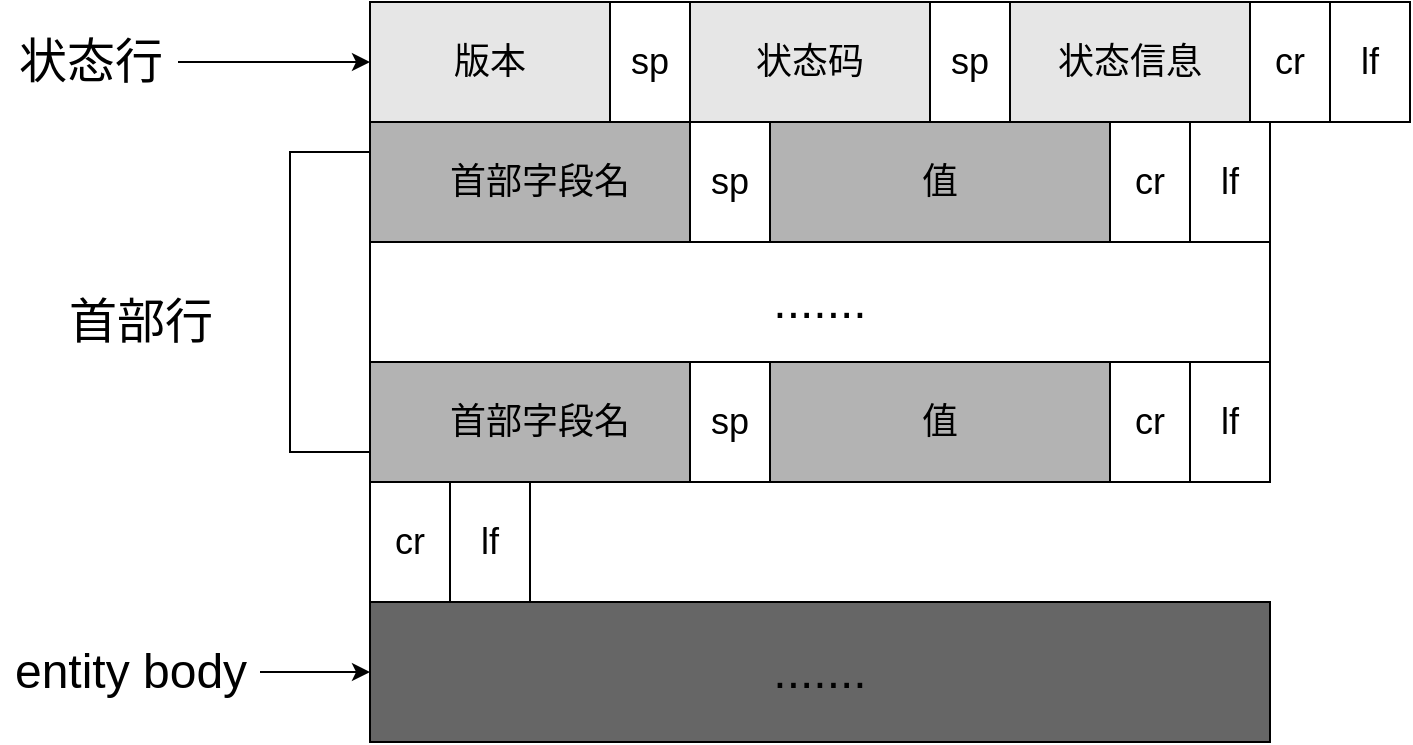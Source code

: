 <mxfile version="15.8.7" type="device"><diagram id="2M2R34vSPmbqLlevvbhi" name="Page-1"><mxGraphModel dx="1278" dy="649" grid="1" gridSize="10" guides="1" tooltips="1" connect="1" arrows="1" fold="1" page="1" pageScale="1" pageWidth="850" pageHeight="1100" math="0" shadow="0"><root><mxCell id="0"/><mxCell id="1" parent="0"/><mxCell id="BDb4oJ4ZDofH98bpzM20-1" value="&lt;font style=&quot;font-size: 18px&quot;&gt;版本&lt;/font&gt;" style="rounded=0;whiteSpace=wrap;html=1;fillColor=#E6E6E6;" vertex="1" parent="1"><mxGeometry x="280" y="120" width="120" height="60" as="geometry"/></mxCell><mxCell id="BDb4oJ4ZDofH98bpzM20-2" value="&lt;font style=&quot;font-size: 18px&quot;&gt;sp&lt;/font&gt;" style="rounded=0;whiteSpace=wrap;html=1;" vertex="1" parent="1"><mxGeometry x="400" y="120" width="40" height="60" as="geometry"/></mxCell><mxCell id="BDb4oJ4ZDofH98bpzM20-3" value="&lt;span style=&quot;font-size: 18px&quot;&gt;状态码&lt;/span&gt;" style="rounded=0;whiteSpace=wrap;html=1;fillColor=#E6E6E6;" vertex="1" parent="1"><mxGeometry x="440" y="120" width="120" height="60" as="geometry"/></mxCell><mxCell id="BDb4oJ4ZDofH98bpzM20-4" value="&lt;span style=&quot;font-size: 18px&quot;&gt;状态信息&lt;/span&gt;" style="rounded=0;whiteSpace=wrap;html=1;fillColor=#E6E6E6;" vertex="1" parent="1"><mxGeometry x="600" y="120" width="120" height="60" as="geometry"/></mxCell><mxCell id="BDb4oJ4ZDofH98bpzM20-5" value="&lt;font style=&quot;font-size: 18px&quot;&gt;sp&lt;/font&gt;" style="rounded=0;whiteSpace=wrap;html=1;" vertex="1" parent="1"><mxGeometry x="560" y="120" width="40" height="60" as="geometry"/></mxCell><mxCell id="BDb4oJ4ZDofH98bpzM20-6" value="&lt;font style=&quot;font-size: 18px&quot;&gt;cr&lt;/font&gt;" style="rounded=0;whiteSpace=wrap;html=1;" vertex="1" parent="1"><mxGeometry x="720" y="120" width="40" height="60" as="geometry"/></mxCell><mxCell id="BDb4oJ4ZDofH98bpzM20-7" value="&lt;font style=&quot;font-size: 18px&quot;&gt;lf&lt;/font&gt;" style="rounded=0;whiteSpace=wrap;html=1;" vertex="1" parent="1"><mxGeometry x="760" y="120" width="40" height="60" as="geometry"/></mxCell><mxCell id="BDb4oJ4ZDofH98bpzM20-8" value="首部字段名" style="rounded=0;whiteSpace=wrap;html=1;fontSize=18;fillColor=#B3B3B3;" vertex="1" parent="1"><mxGeometry x="280" y="180" width="170" height="60" as="geometry"/></mxCell><mxCell id="BDb4oJ4ZDofH98bpzM20-9" value="&lt;font style=&quot;font-size: 18px&quot;&gt;sp&lt;/font&gt;" style="rounded=0;whiteSpace=wrap;html=1;" vertex="1" parent="1"><mxGeometry x="440" y="180" width="40" height="60" as="geometry"/></mxCell><mxCell id="BDb4oJ4ZDofH98bpzM20-10" value="值" style="rounded=0;whiteSpace=wrap;html=1;fontSize=18;fillColor=#B3B3B3;" vertex="1" parent="1"><mxGeometry x="480" y="180" width="170" height="60" as="geometry"/></mxCell><mxCell id="BDb4oJ4ZDofH98bpzM20-11" value="&lt;font style=&quot;font-size: 18px&quot;&gt;cr&lt;/font&gt;" style="rounded=0;whiteSpace=wrap;html=1;" vertex="1" parent="1"><mxGeometry x="650" y="180" width="40" height="60" as="geometry"/></mxCell><mxCell id="BDb4oJ4ZDofH98bpzM20-12" value="&lt;font style=&quot;font-size: 18px&quot;&gt;lf&lt;/font&gt;" style="rounded=0;whiteSpace=wrap;html=1;" vertex="1" parent="1"><mxGeometry x="690" y="180" width="40" height="60" as="geometry"/></mxCell><mxCell id="BDb4oJ4ZDofH98bpzM20-13" value="首部字段名" style="rounded=0;whiteSpace=wrap;html=1;fontSize=18;fillColor=#B3B3B3;" vertex="1" parent="1"><mxGeometry x="280" y="300" width="170" height="60" as="geometry"/></mxCell><mxCell id="BDb4oJ4ZDofH98bpzM20-14" value="&lt;font style=&quot;font-size: 18px&quot;&gt;sp&lt;/font&gt;" style="rounded=0;whiteSpace=wrap;html=1;" vertex="1" parent="1"><mxGeometry x="440" y="300" width="40" height="60" as="geometry"/></mxCell><mxCell id="BDb4oJ4ZDofH98bpzM20-15" value="值" style="rounded=0;whiteSpace=wrap;html=1;fontSize=18;fillColor=#B3B3B3;" vertex="1" parent="1"><mxGeometry x="480" y="300" width="170" height="60" as="geometry"/></mxCell><mxCell id="BDb4oJ4ZDofH98bpzM20-16" value="&lt;font style=&quot;font-size: 18px&quot;&gt;cr&lt;/font&gt;" style="rounded=0;whiteSpace=wrap;html=1;" vertex="1" parent="1"><mxGeometry x="650" y="300" width="40" height="60" as="geometry"/></mxCell><mxCell id="BDb4oJ4ZDofH98bpzM20-17" value="&lt;font style=&quot;font-size: 18px&quot;&gt;lf&lt;/font&gt;" style="rounded=0;whiteSpace=wrap;html=1;" vertex="1" parent="1"><mxGeometry x="690" y="300" width="40" height="60" as="geometry"/></mxCell><mxCell id="BDb4oJ4ZDofH98bpzM20-18" value="&lt;font style=&quot;font-size: 24px&quot;&gt;.......&lt;/font&gt;" style="rounded=0;whiteSpace=wrap;html=1;" vertex="1" parent="1"><mxGeometry x="280" y="240" width="450" height="60" as="geometry"/></mxCell><mxCell id="BDb4oJ4ZDofH98bpzM20-19" value="" style="endArrow=classic;html=1;rounded=0;fontSize=24;entryX=0;entryY=0.5;entryDx=0;entryDy=0;" edge="1" parent="1" target="BDb4oJ4ZDofH98bpzM20-1"><mxGeometry width="50" height="50" relative="1" as="geometry"><mxPoint x="184" y="150" as="sourcePoint"/><mxPoint x="270" y="150" as="targetPoint"/></mxGeometry></mxCell><mxCell id="BDb4oJ4ZDofH98bpzM20-20" value="状态行" style="text;html=1;align=center;verticalAlign=middle;resizable=0;points=[];autosize=1;strokeColor=none;fillColor=none;fontSize=24;" vertex="1" parent="1"><mxGeometry x="95" y="135" width="90" height="30" as="geometry"/></mxCell><mxCell id="BDb4oJ4ZDofH98bpzM20-21" value="" style="endArrow=none;html=1;rounded=0;fontSize=24;exitX=0;exitY=0.75;exitDx=0;exitDy=0;entryX=0;entryY=0.25;entryDx=0;entryDy=0;" edge="1" parent="1" source="BDb4oJ4ZDofH98bpzM20-13" target="BDb4oJ4ZDofH98bpzM20-8"><mxGeometry width="50" height="50" relative="1" as="geometry"><mxPoint x="220" y="250" as="sourcePoint"/><mxPoint x="270" y="200" as="targetPoint"/><Array as="points"><mxPoint x="240" y="345"/><mxPoint x="240" y="195"/></Array></mxGeometry></mxCell><mxCell id="BDb4oJ4ZDofH98bpzM20-22" value="首部行" style="text;html=1;align=center;verticalAlign=middle;resizable=0;points=[];autosize=1;strokeColor=none;fillColor=none;fontSize=24;" vertex="1" parent="1"><mxGeometry x="120" y="265" width="90" height="30" as="geometry"/></mxCell><mxCell id="BDb4oJ4ZDofH98bpzM20-23" value="&lt;font style=&quot;font-size: 18px&quot;&gt;cr&lt;/font&gt;" style="rounded=0;whiteSpace=wrap;html=1;" vertex="1" parent="1"><mxGeometry x="280" y="360" width="40" height="60" as="geometry"/></mxCell><mxCell id="BDb4oJ4ZDofH98bpzM20-24" value="&lt;font style=&quot;font-size: 18px&quot;&gt;lf&lt;/font&gt;" style="rounded=0;whiteSpace=wrap;html=1;" vertex="1" parent="1"><mxGeometry x="320" y="360" width="40" height="60" as="geometry"/></mxCell><mxCell id="BDb4oJ4ZDofH98bpzM20-25" value="......." style="rounded=0;whiteSpace=wrap;html=1;fontSize=24;fillColor=#666666;" vertex="1" parent="1"><mxGeometry x="280" y="420" width="450" height="70" as="geometry"/></mxCell><mxCell id="BDb4oJ4ZDofH98bpzM20-26" style="edgeStyle=orthogonalEdgeStyle;rounded=0;orthogonalLoop=1;jettySize=auto;html=1;entryX=0;entryY=0.5;entryDx=0;entryDy=0;fontSize=24;" edge="1" parent="1" source="BDb4oJ4ZDofH98bpzM20-27" target="BDb4oJ4ZDofH98bpzM20-25"><mxGeometry relative="1" as="geometry"/></mxCell><mxCell id="BDb4oJ4ZDofH98bpzM20-27" value="entity body" style="text;html=1;align=center;verticalAlign=middle;resizable=0;points=[];autosize=1;strokeColor=none;fillColor=none;fontSize=24;" vertex="1" parent="1"><mxGeometry x="95" y="440" width="130" height="30" as="geometry"/></mxCell></root></mxGraphModel></diagram></mxfile>
